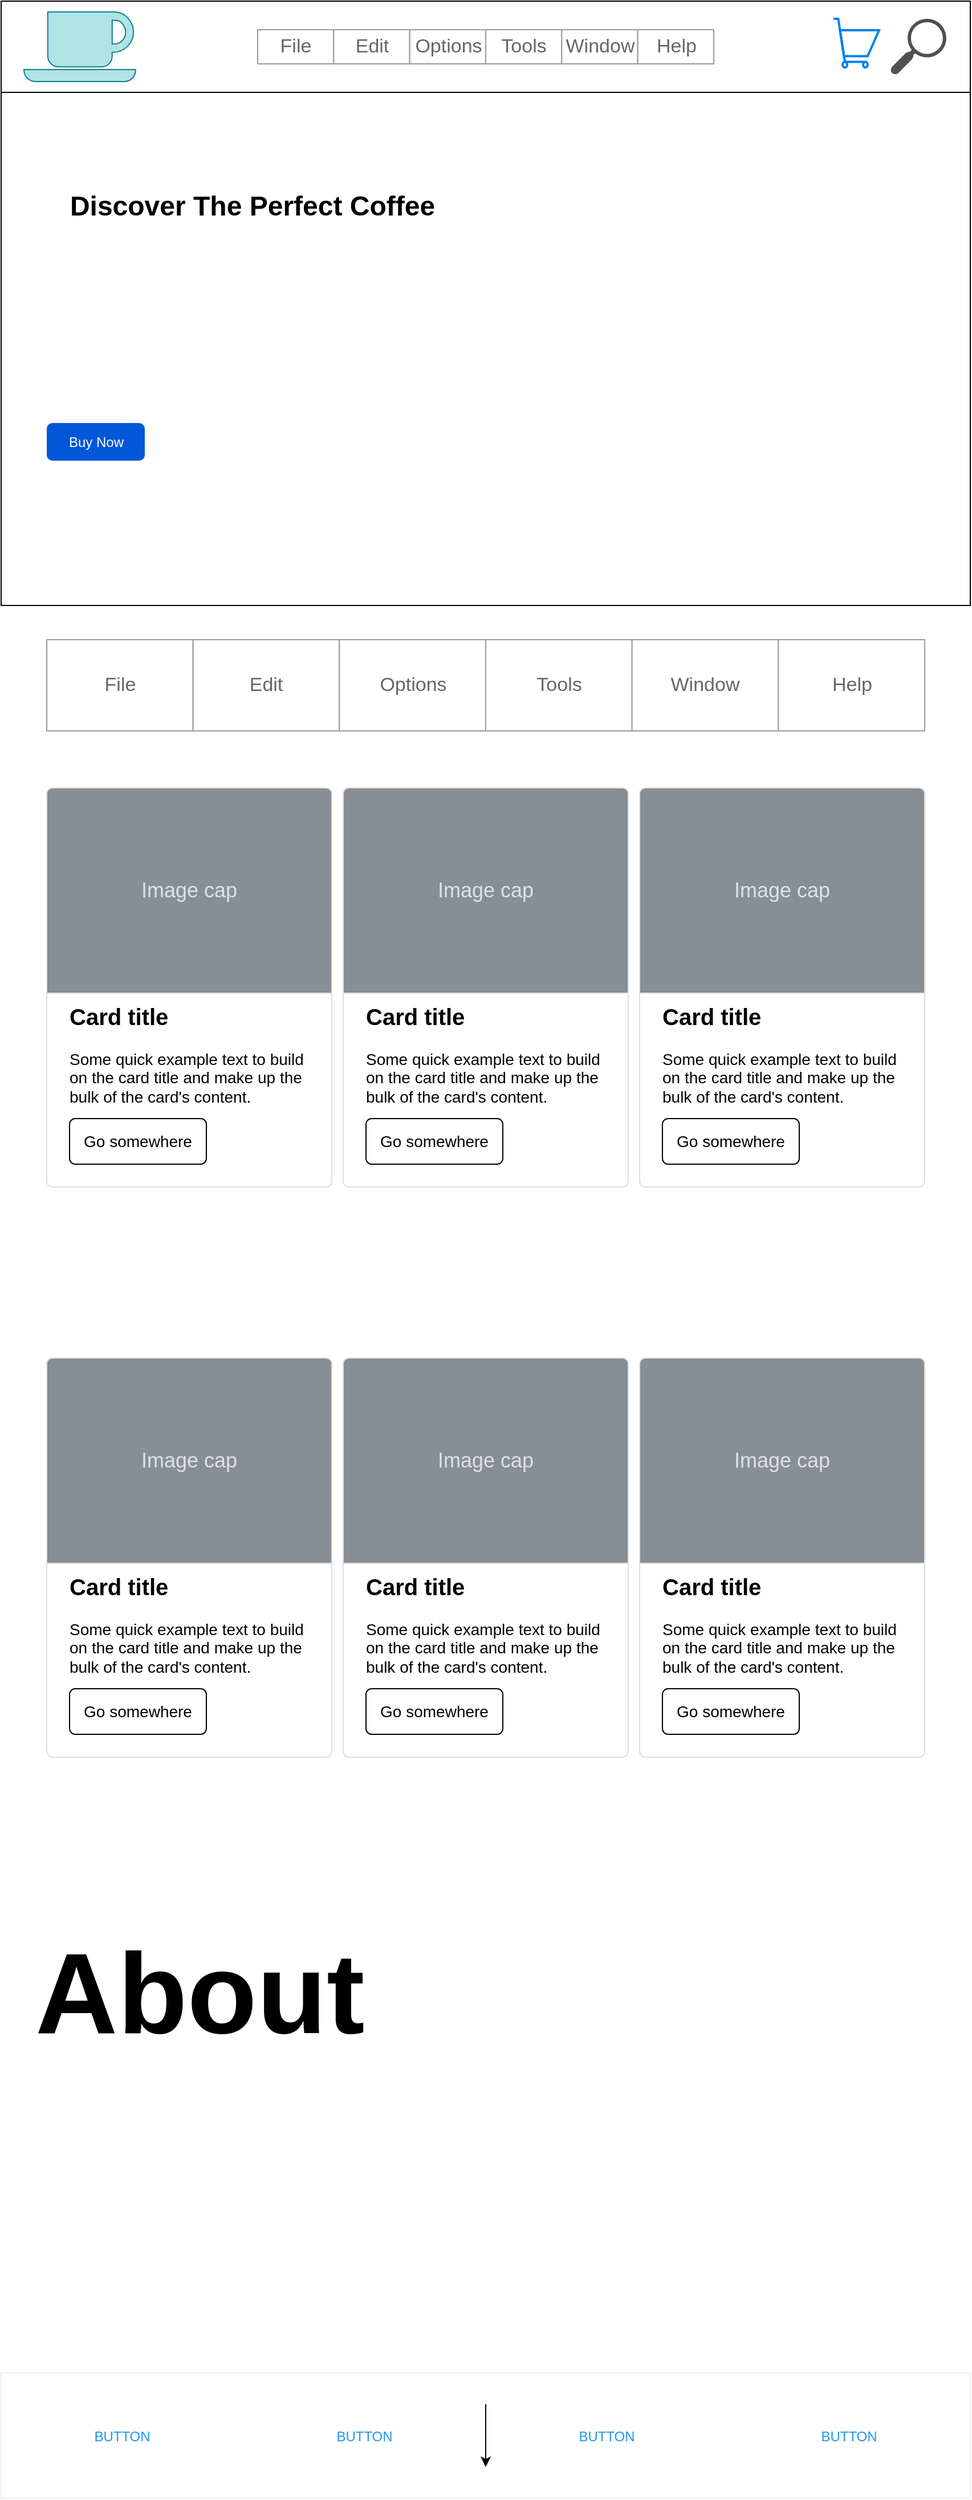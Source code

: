 <mxfile>
    <diagram id="VmpHCGu1WPg3oDcWf8ye" name="Page-1">
        <mxGraphModel dx="2472" dy="1868" grid="1" gridSize="10" guides="1" tooltips="1" connect="1" arrows="1" fold="1" page="1" pageScale="1" pageWidth="850" pageHeight="1100" math="0" shadow="0">
            <root>
                <mxCell id="0"/>
                <mxCell id="1" parent="0"/>
                <mxCell id="2" value="" style="rounded=0;whiteSpace=wrap;html=1;" parent="1" vertex="1">
                    <mxGeometry width="850" height="80" as="geometry"/>
                </mxCell>
                <mxCell id="28" value="" style="shape=rect;fillColor=#ffffff;strokeColor=#eeeeee;shadow=0;" parent="1" vertex="1">
                    <mxGeometry y="2080" width="850" height="110" as="geometry"/>
                </mxCell>
                <mxCell id="29" value="BUTTON" style="shape=rect;strokeColor=none;fillColor=none;fontSize=12;fontColor=#2196F3;dashed=0;" parent="28" vertex="1">
                    <mxGeometry width="212.5" height="110" as="geometry"/>
                </mxCell>
                <mxCell id="30" value="BUTTON" style="shape=rect;strokeColor=none;fillColor=none;fontSize=12;fontColor=#2196F3;dashed=0;" parent="28" vertex="1">
                    <mxGeometry x="212.5" width="212.5" height="110" as="geometry"/>
                </mxCell>
                <mxCell id="31" value="BUTTON" style="shape=rect;strokeColor=none;fillColor=none;fontSize=12;fontColor=#2196F3;dashed=0;" parent="28" vertex="1">
                    <mxGeometry x="425" width="212.5" height="110" as="geometry"/>
                </mxCell>
                <mxCell id="32" value="BUTTON" style="shape=rect;strokeColor=none;fillColor=none;fontSize=12;fontColor=#2196F3;dashed=0;" parent="28" vertex="1">
                    <mxGeometry x="637.5" width="212.5" height="110" as="geometry"/>
                </mxCell>
                <mxCell id="83" style="edgeStyle=none;html=1;exitX=0;exitY=0.25;exitDx=0;exitDy=0;entryX=0;entryY=0.75;entryDx=0;entryDy=0;" edge="1" parent="28" source="31" target="31">
                    <mxGeometry relative="1" as="geometry"/>
                </mxCell>
                <mxCell id="36" value="&lt;b&gt;&lt;font style=&quot;font-size: 20px&quot;&gt;Card title&lt;/font&gt;&lt;/b&gt;&lt;br style=&quot;font-size: 14px&quot;&gt;&lt;br style=&quot;font-size: 14px&quot;&gt;Some quick example text to build on the card title and make up the bulk of the card's content." style="html=1;shadow=0;dashed=0;shape=mxgraph.bootstrap.rrect;rSize=5;strokeColor=#DFDFDF;html=1;whiteSpace=wrap;fillColor=#ffffff;fontColor=#000000;verticalAlign=bottom;align=left;spacing=20;spacingBottom=50;fontSize=14;" parent="1" vertex="1">
                    <mxGeometry x="40" y="690" width="250" height="350" as="geometry"/>
                </mxCell>
                <mxCell id="37" value="Image cap" style="html=1;shadow=0;dashed=0;shape=mxgraph.bootstrap.topButton;rSize=5;perimeter=none;whiteSpace=wrap;fillColor=#868E96;strokeColor=#DFDFDF;fontColor=#DEE2E6;resizeWidth=1;fontSize=18;" parent="36" vertex="1">
                    <mxGeometry width="250" height="180" relative="1" as="geometry"/>
                </mxCell>
                <mxCell id="38" value="Go somewhere" style="html=1;shadow=0;dashed=0;shape=mxgraph.bootstrap.rrect;rSize=5;perimeter=none;whiteSpace=wrap;resizeWidth=1;fontSize=14;" parent="36" vertex="1">
                    <mxGeometry y="1" width="120" height="40" relative="1" as="geometry">
                        <mxPoint x="20" y="-60" as="offset"/>
                    </mxGeometry>
                </mxCell>
                <mxCell id="39" value="&lt;b&gt;&lt;font style=&quot;font-size: 20px&quot;&gt;Card title&lt;/font&gt;&lt;/b&gt;&lt;br style=&quot;font-size: 14px&quot;&gt;&lt;br style=&quot;font-size: 14px&quot;&gt;Some quick example text to build on the card title and make up the bulk of the card's content." style="html=1;shadow=0;dashed=0;shape=mxgraph.bootstrap.rrect;rSize=5;strokeColor=#DFDFDF;html=1;whiteSpace=wrap;fillColor=#ffffff;fontColor=#000000;verticalAlign=bottom;align=left;spacing=20;spacingBottom=50;fontSize=14;" parent="1" vertex="1">
                    <mxGeometry x="300" y="690" width="250" height="350" as="geometry"/>
                </mxCell>
                <mxCell id="40" value="Image cap" style="html=1;shadow=0;dashed=0;shape=mxgraph.bootstrap.topButton;rSize=5;perimeter=none;whiteSpace=wrap;fillColor=#868E96;strokeColor=#DFDFDF;fontColor=#DEE2E6;resizeWidth=1;fontSize=18;" parent="39" vertex="1">
                    <mxGeometry width="250" height="180" relative="1" as="geometry"/>
                </mxCell>
                <mxCell id="41" value="Go somewhere" style="html=1;shadow=0;dashed=0;shape=mxgraph.bootstrap.rrect;rSize=5;perimeter=none;whiteSpace=wrap;resizeWidth=1;fontSize=14;" parent="39" vertex="1">
                    <mxGeometry y="1" width="120" height="40" relative="1" as="geometry">
                        <mxPoint x="20" y="-60" as="offset"/>
                    </mxGeometry>
                </mxCell>
                <mxCell id="45" value="&lt;b&gt;&lt;font style=&quot;font-size: 20px&quot;&gt;Card title&lt;/font&gt;&lt;/b&gt;&lt;br style=&quot;font-size: 14px&quot;&gt;&lt;br style=&quot;font-size: 14px&quot;&gt;Some quick example text to build on the card title and make up the bulk of the card's content." style="html=1;shadow=0;dashed=0;shape=mxgraph.bootstrap.rrect;rSize=5;strokeColor=#DFDFDF;html=1;whiteSpace=wrap;fillColor=#ffffff;fontColor=#000000;verticalAlign=bottom;align=left;spacing=20;spacingBottom=50;fontSize=14;" parent="1" vertex="1">
                    <mxGeometry x="560" y="690" width="250" height="350" as="geometry"/>
                </mxCell>
                <mxCell id="46" value="Image cap" style="html=1;shadow=0;dashed=0;shape=mxgraph.bootstrap.topButton;rSize=5;perimeter=none;whiteSpace=wrap;fillColor=#868E96;strokeColor=#DFDFDF;fontColor=#DEE2E6;resizeWidth=1;fontSize=18;" parent="45" vertex="1">
                    <mxGeometry width="250" height="180" relative="1" as="geometry"/>
                </mxCell>
                <mxCell id="47" value="Go somewhere" style="html=1;shadow=0;dashed=0;shape=mxgraph.bootstrap.rrect;rSize=5;perimeter=none;whiteSpace=wrap;resizeWidth=1;fontSize=14;" parent="45" vertex="1">
                    <mxGeometry y="1" width="120" height="40" relative="1" as="geometry">
                        <mxPoint x="20" y="-60" as="offset"/>
                    </mxGeometry>
                </mxCell>
                <mxCell id="60" value="&lt;b&gt;&lt;font style=&quot;font-size: 20px&quot;&gt;Card title&lt;/font&gt;&lt;/b&gt;&lt;br style=&quot;font-size: 14px&quot;&gt;&lt;br style=&quot;font-size: 14px&quot;&gt;Some quick example text to build on the card title and make up the bulk of the card's content." style="html=1;shadow=0;dashed=0;shape=mxgraph.bootstrap.rrect;rSize=5;strokeColor=#DFDFDF;html=1;whiteSpace=wrap;fillColor=#ffffff;fontColor=#000000;verticalAlign=bottom;align=left;spacing=20;spacingBottom=50;fontSize=14;" parent="1" vertex="1">
                    <mxGeometry x="40" y="1190" width="250" height="350" as="geometry"/>
                </mxCell>
                <mxCell id="61" value="Image cap" style="html=1;shadow=0;dashed=0;shape=mxgraph.bootstrap.topButton;rSize=5;perimeter=none;whiteSpace=wrap;fillColor=#868E96;strokeColor=#DFDFDF;fontColor=#DEE2E6;resizeWidth=1;fontSize=18;" parent="60" vertex="1">
                    <mxGeometry width="250" height="180" relative="1" as="geometry"/>
                </mxCell>
                <mxCell id="62" value="Go somewhere" style="html=1;shadow=0;dashed=0;shape=mxgraph.bootstrap.rrect;rSize=5;perimeter=none;whiteSpace=wrap;resizeWidth=1;fontSize=14;" parent="60" vertex="1">
                    <mxGeometry y="1" width="120" height="40" relative="1" as="geometry">
                        <mxPoint x="20" y="-60" as="offset"/>
                    </mxGeometry>
                </mxCell>
                <mxCell id="63" value="&lt;b&gt;&lt;font style=&quot;font-size: 20px&quot;&gt;Card title&lt;/font&gt;&lt;/b&gt;&lt;br style=&quot;font-size: 14px&quot;&gt;&lt;br style=&quot;font-size: 14px&quot;&gt;Some quick example text to build on the card title and make up the bulk of the card's content." style="html=1;shadow=0;dashed=0;shape=mxgraph.bootstrap.rrect;rSize=5;strokeColor=#DFDFDF;html=1;whiteSpace=wrap;fillColor=#ffffff;fontColor=#000000;verticalAlign=bottom;align=left;spacing=20;spacingBottom=50;fontSize=14;" parent="1" vertex="1">
                    <mxGeometry x="300" y="1190" width="250" height="350" as="geometry"/>
                </mxCell>
                <mxCell id="64" value="Image cap" style="html=1;shadow=0;dashed=0;shape=mxgraph.bootstrap.topButton;rSize=5;perimeter=none;whiteSpace=wrap;fillColor=#868E96;strokeColor=#DFDFDF;fontColor=#DEE2E6;resizeWidth=1;fontSize=18;" parent="63" vertex="1">
                    <mxGeometry width="250" height="180" relative="1" as="geometry"/>
                </mxCell>
                <mxCell id="65" value="Go somewhere" style="html=1;shadow=0;dashed=0;shape=mxgraph.bootstrap.rrect;rSize=5;perimeter=none;whiteSpace=wrap;resizeWidth=1;fontSize=14;" parent="63" vertex="1">
                    <mxGeometry y="1" width="120" height="40" relative="1" as="geometry">
                        <mxPoint x="20" y="-60" as="offset"/>
                    </mxGeometry>
                </mxCell>
                <mxCell id="66" value="&lt;b&gt;&lt;font style=&quot;font-size: 20px&quot;&gt;Card title&lt;/font&gt;&lt;/b&gt;&lt;br style=&quot;font-size: 14px&quot;&gt;&lt;br style=&quot;font-size: 14px&quot;&gt;Some quick example text to build on the card title and make up the bulk of the card's content." style="html=1;shadow=0;dashed=0;shape=mxgraph.bootstrap.rrect;rSize=5;strokeColor=#DFDFDF;html=1;whiteSpace=wrap;fillColor=#ffffff;fontColor=#000000;verticalAlign=bottom;align=left;spacing=20;spacingBottom=50;fontSize=14;" parent="1" vertex="1">
                    <mxGeometry x="560" y="1190" width="250" height="350" as="geometry"/>
                </mxCell>
                <mxCell id="67" value="Image cap" style="html=1;shadow=0;dashed=0;shape=mxgraph.bootstrap.topButton;rSize=5;perimeter=none;whiteSpace=wrap;fillColor=#868E96;strokeColor=#DFDFDF;fontColor=#DEE2E6;resizeWidth=1;fontSize=18;" parent="66" vertex="1">
                    <mxGeometry width="250" height="180" relative="1" as="geometry"/>
                </mxCell>
                <mxCell id="68" value="Go somewhere" style="html=1;shadow=0;dashed=0;shape=mxgraph.bootstrap.rrect;rSize=5;perimeter=none;whiteSpace=wrap;resizeWidth=1;fontSize=14;" parent="66" vertex="1">
                    <mxGeometry y="1" width="120" height="40" relative="1" as="geometry">
                        <mxPoint x="20" y="-60" as="offset"/>
                    </mxGeometry>
                </mxCell>
                <mxCell id="73" value="" style="shape=mxgraph.signs.food.coffee;html=1;pointerEvents=1;fillColor=#b0e3e6;strokeColor=#0e8088;verticalLabelPosition=bottom;verticalAlign=top;align=center;" parent="1" vertex="1">
                    <mxGeometry x="20" y="9.5" width="98" height="61" as="geometry"/>
                </mxCell>
                <mxCell id="74" value="" style="strokeWidth=1;shadow=0;dashed=0;align=center;html=1;shape=mxgraph.mockup.forms.rrect;rSize=0;strokeColor=#999999;" vertex="1" parent="1">
                    <mxGeometry x="225" y="25" width="400" height="30" as="geometry"/>
                </mxCell>
                <mxCell id="75" value="File" style="strokeColor=inherit;fillColor=inherit;gradientColor=inherit;strokeWidth=1;shadow=0;dashed=0;align=center;html=1;shape=mxgraph.mockup.forms.rrect;rSize=0;fontSize=17;fontColor=#666666;" vertex="1" parent="74">
                    <mxGeometry width="66.667" height="30" as="geometry"/>
                </mxCell>
                <mxCell id="76" value="Edit" style="strokeColor=inherit;fillColor=inherit;gradientColor=inherit;strokeWidth=1;shadow=0;dashed=0;align=center;html=1;shape=mxgraph.mockup.forms.rrect;rSize=0;fontSize=17;fontColor=#666666;" vertex="1" parent="74">
                    <mxGeometry x="66.667" width="66.667" height="30" as="geometry"/>
                </mxCell>
                <mxCell id="77" value="Options" style="strokeColor=inherit;fillColor=inherit;gradientColor=inherit;strokeWidth=1;shadow=0;dashed=0;align=center;html=1;shape=mxgraph.mockup.forms.rrect;rSize=0;fontSize=17;fontColor=#666666;" vertex="1" parent="74">
                    <mxGeometry x="133.333" width="66.667" height="30" as="geometry"/>
                </mxCell>
                <mxCell id="78" value="Tools" style="strokeColor=inherit;fillColor=inherit;gradientColor=inherit;strokeWidth=1;shadow=0;dashed=0;align=center;html=1;shape=mxgraph.mockup.forms.rrect;rSize=0;fontSize=17;fontColor=#666666;" vertex="1" parent="74">
                    <mxGeometry x="200" width="66.667" height="30" as="geometry"/>
                </mxCell>
                <mxCell id="79" value="Window" style="strokeColor=inherit;fillColor=inherit;gradientColor=inherit;strokeWidth=1;shadow=0;dashed=0;align=center;html=1;shape=mxgraph.mockup.forms.rrect;rSize=0;fontSize=17;fontColor=#666666;" vertex="1" parent="74">
                    <mxGeometry x="266.667" width="66.667" height="30" as="geometry"/>
                </mxCell>
                <mxCell id="80" value="Help" style="strokeColor=inherit;fillColor=inherit;gradientColor=inherit;strokeWidth=1;shadow=0;dashed=0;align=center;html=1;shape=mxgraph.mockup.forms.rrect;rSize=0;fontSize=17;fontColor=#666666;" vertex="1" parent="74">
                    <mxGeometry x="333.333" width="66.667" height="30" as="geometry"/>
                </mxCell>
                <mxCell id="81" value="" style="html=1;verticalLabelPosition=bottom;align=center;labelBackgroundColor=#ffffff;verticalAlign=top;strokeWidth=2;strokeColor=#0080F0;shadow=0;dashed=0;shape=mxgraph.ios7.icons.shopping_cart;rotation=0;" vertex="1" parent="1">
                    <mxGeometry x="730" y="15.5" width="40" height="42.75" as="geometry"/>
                </mxCell>
                <mxCell id="82" value="" style="sketch=0;pointerEvents=1;shadow=0;dashed=0;html=1;strokeColor=none;fillColor=#505050;labelPosition=center;verticalLabelPosition=bottom;verticalAlign=top;outlineConnect=0;align=center;shape=mxgraph.office.concepts.search;" vertex="1" parent="1">
                    <mxGeometry x="780" y="15.5" width="49" height="49" as="geometry"/>
                </mxCell>
                <mxCell id="84" value="" style="rounded=0;whiteSpace=wrap;html=1;" vertex="1" parent="1">
                    <mxGeometry y="80" width="850" height="450" as="geometry"/>
                </mxCell>
                <mxCell id="86" value="Buy Now" style="rounded=1;fillColor=#0057D8;strokeColor=none;html=1;fontColor=#ffffff;align=center;verticalAlign=middle;fontStyle=0;fontSize=12;sketch=0;" vertex="1" parent="1">
                    <mxGeometry x="40" y="370" width="86" height="33" as="geometry"/>
                </mxCell>
                <mxCell id="88" value="Discover The Perfect Coffee" style="text;strokeColor=none;fillColor=none;html=1;fontSize=24;fontStyle=1;verticalAlign=middle;align=center;" vertex="1" parent="1">
                    <mxGeometry x="40" y="140" width="360" height="80" as="geometry"/>
                </mxCell>
                <mxCell id="89" value="" style="strokeWidth=1;shadow=0;dashed=0;align=center;html=1;shape=mxgraph.mockup.forms.rrect;rSize=0;strokeColor=#999999;fontSize=50;" vertex="1" parent="1">
                    <mxGeometry x="40" y="560" width="770" height="80" as="geometry"/>
                </mxCell>
                <mxCell id="90" value="File" style="strokeColor=inherit;fillColor=inherit;gradientColor=inherit;strokeWidth=1;shadow=0;dashed=0;align=center;html=1;shape=mxgraph.mockup.forms.rrect;rSize=0;fontSize=17;fontColor=#666666;" vertex="1" parent="89">
                    <mxGeometry width="128.333" height="80" as="geometry"/>
                </mxCell>
                <mxCell id="91" value="Edit" style="strokeColor=inherit;fillColor=inherit;gradientColor=inherit;strokeWidth=1;shadow=0;dashed=0;align=center;html=1;shape=mxgraph.mockup.forms.rrect;rSize=0;fontSize=17;fontColor=#666666;" vertex="1" parent="89">
                    <mxGeometry x="128.333" width="128.333" height="80" as="geometry"/>
                </mxCell>
                <mxCell id="92" value="Options" style="strokeColor=inherit;fillColor=inherit;gradientColor=inherit;strokeWidth=1;shadow=0;dashed=0;align=center;html=1;shape=mxgraph.mockup.forms.rrect;rSize=0;fontSize=17;fontColor=#666666;" vertex="1" parent="89">
                    <mxGeometry x="256.667" width="128.333" height="80" as="geometry"/>
                </mxCell>
                <mxCell id="93" value="Tools" style="strokeColor=inherit;fillColor=inherit;gradientColor=inherit;strokeWidth=1;shadow=0;dashed=0;align=center;html=1;shape=mxgraph.mockup.forms.rrect;rSize=0;fontSize=17;fontColor=#666666;" vertex="1" parent="89">
                    <mxGeometry x="385" width="128.333" height="80" as="geometry"/>
                </mxCell>
                <mxCell id="94" value="Window" style="strokeColor=inherit;fillColor=inherit;gradientColor=inherit;strokeWidth=1;shadow=0;dashed=0;align=center;html=1;shape=mxgraph.mockup.forms.rrect;rSize=0;fontSize=17;fontColor=#666666;" vertex="1" parent="89">
                    <mxGeometry x="513.333" width="128.333" height="80" as="geometry"/>
                </mxCell>
                <mxCell id="95" value="Help" style="strokeColor=inherit;fillColor=inherit;gradientColor=inherit;strokeWidth=1;shadow=0;dashed=0;align=center;html=1;shape=mxgraph.mockup.forms.rrect;rSize=0;fontSize=17;fontColor=#666666;" vertex="1" parent="89">
                    <mxGeometry x="641.667" width="128.333" height="80" as="geometry"/>
                </mxCell>
                <mxCell id="96" value="&lt;h1&gt;&lt;span style=&quot;background-color: initial;&quot;&gt;About&lt;/span&gt;&lt;/h1&gt;&lt;h1&gt;&lt;br&gt;&lt;/h1&gt;" style="text;html=1;strokeColor=none;fillColor=none;spacing=5;spacingTop=-20;whiteSpace=wrap;overflow=hidden;rounded=0;fontSize=50;" vertex="1" parent="1">
                    <mxGeometry x="25" y="1630" width="800" height="370" as="geometry"/>
                </mxCell>
            </root>
        </mxGraphModel>
    </diagram>
</mxfile>